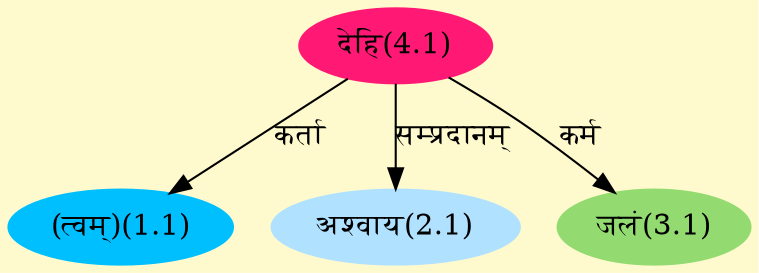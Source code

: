 digraph G{
rankdir=BT;
 compound=true;
 bgcolor="lemonchiffon1";
Node1_1 [style=filled, color="#00BFFF" label = "(त्वम्)(1.1)"]
Node4_1 [style=filled, color="#FF1975" label = "देहि(4.1)"]
Node2_1 [style=filled, color="#B0E2FF" label = "अश्वाय(2.1)"]
Node3_1 [style=filled, color="#93DB70" label = "जलं(3.1)"]
/* Start of Relations section */

Node1_1 -> Node4_1 [  label="कर्ता"  dir="back" ]
Node2_1 -> Node4_1 [  label="सम्प्रदानम्"  dir="back" ]
Node3_1 -> Node4_1 [  label="कर्म"  dir="back" ]
}
